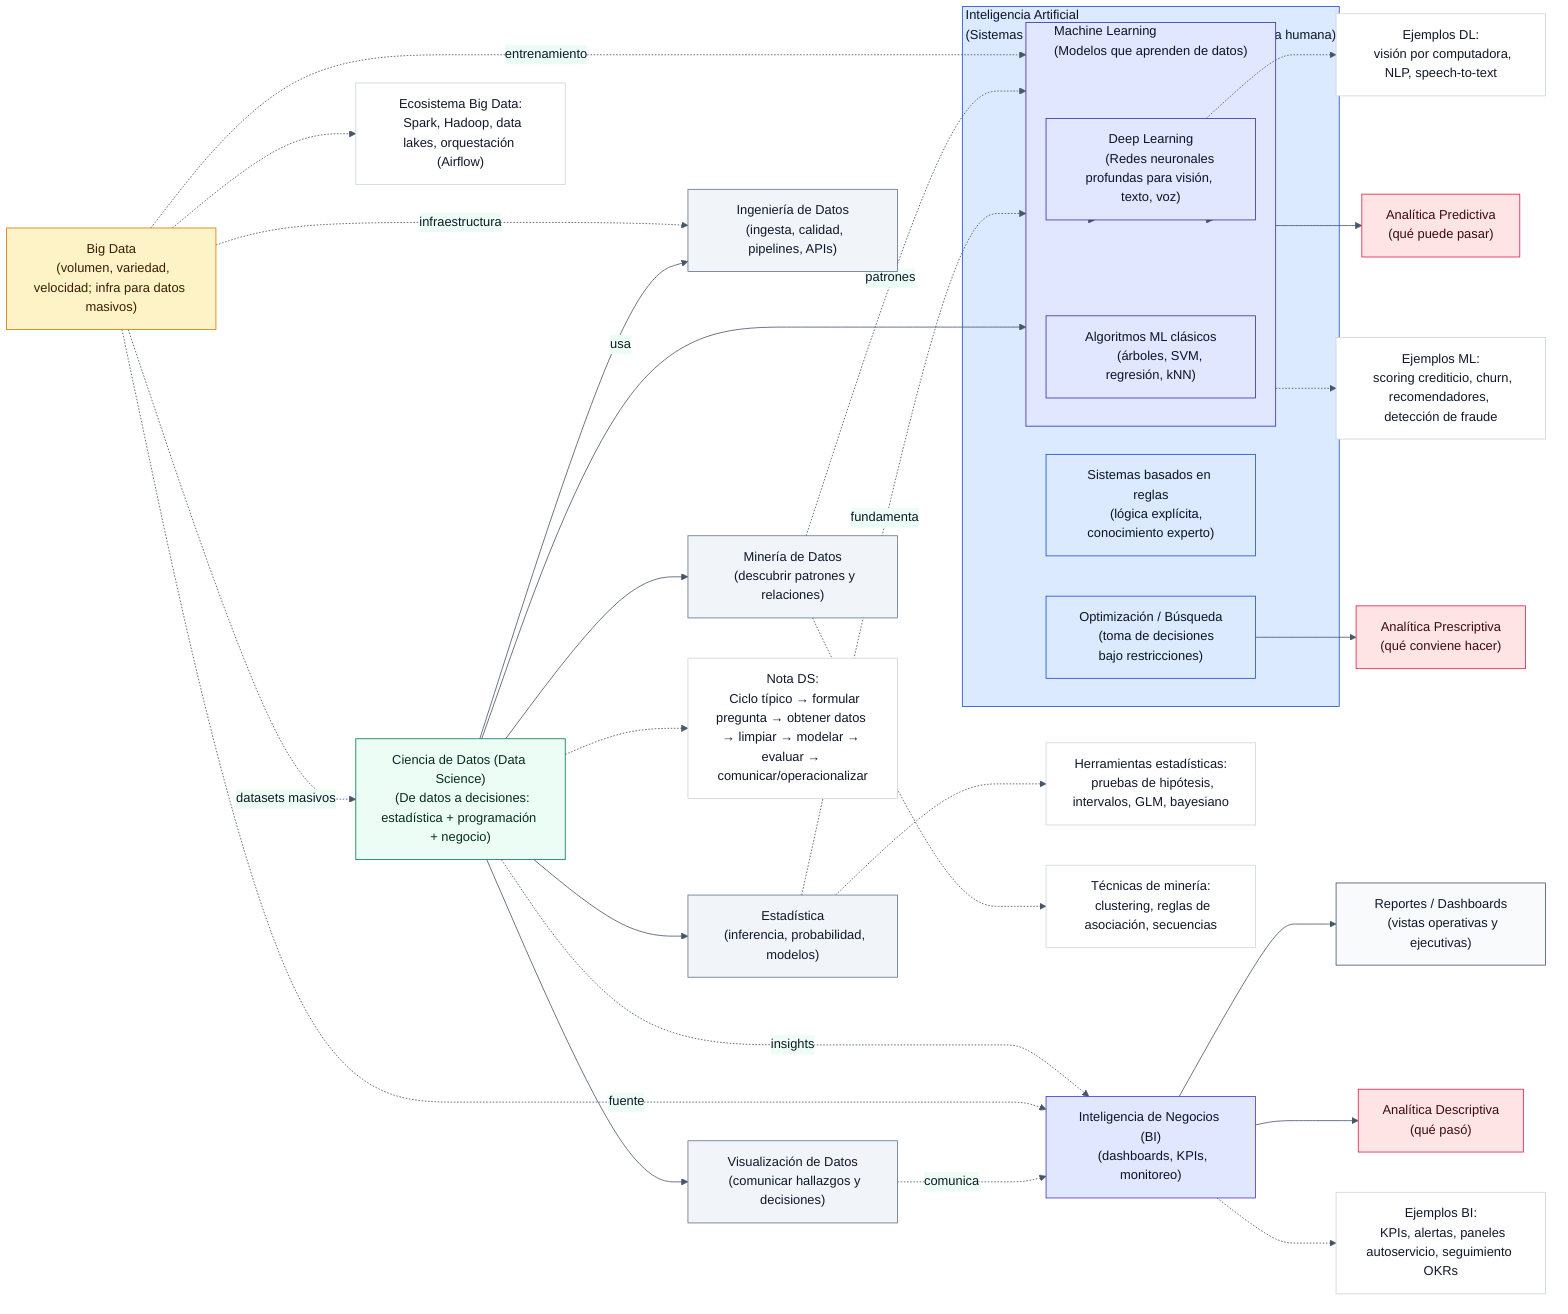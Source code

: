 %%{init: {
  "theme": "base",
  "themeVariables": {
    "primaryColor": "#EEF2FF",
    "primaryBorderColor": "#3730A3",
    "primaryTextColor": "#111827",
    "secondaryColor": "#ECFDF5",
    "tertiaryColor": "#FFF7ED",
    "lineColor": "#475569",
    "textColor": "#0F172A",
    "clusterBkg": "#F8FAFC",
    "clusterBorder": "#94A3B8"
  }
}}%%

flowchart LR
  %% --- IA y subcampos ---
  subgraph IA["Inteligencia Artificial
  (Sistemas que realizan tareas propias de la inteligencia humana)"]
    direction TB
    subgraph ML["Machine Learning
    (Modelos que aprenden de datos)"]
      direction TB
      DL["Deep Learning
      (Redes neuronales profundas para visión, texto, voz)"]
      MLc["Algoritmos ML clásicos
      (árboles, SVM, regresión, kNN)"]
    end
    RPA["Sistemas basados en reglas
    (lógica explícita, conocimiento experto)"]
    OPT["Optimización / Búsqueda
    (toma de decisiones bajo restricciones)"]
  end

  %% --- Ciencia de Datos y pilares ---
  DS["Ciencia de Datos (Data Science)
  (De datos a decisiones: estadística + programación + negocio)"]
  EST["Estadística
  (inferencia, probabilidad, modelos)"]
  DE["Ingeniería de Datos
  (ingesta, calidad, pipelines, APIs)"]
  VIS["Visualización de Datos
  (comunicar hallazgos y decisiones)"]
  DM["Minería de Datos
  (descubrir patrones y relaciones)"]

  %% --- Big Data y BI ---
  BD["Big Data
  (volumen, variedad, velocidad; infra para datos masivos)"]
  BI["Inteligencia de Negocios (BI)
  (dashboards, KPIs, monitoreo)"]
  REP["Reportes / Dashboards
  (vistas operativas y ejecutivas)"]

  %% --- Ejes analíticos ---
  DESC["Analítica Descriptiva
  (qué pasó)"]
  PRED["Analítica Predictiva
  (qué puede pasar)"]
  PRES["Analítica Prescriptiva
  (qué conviene hacer)"]

  %% Jerarquías
  IA --> ML
  ML --> DL

  %% Pilares de DS
  DS --> EST
  DS --> DE
  DS --> VIS
  DS --> DM

  %% Conexiones
  DS -->|usa| ML
  EST -.->|fundamenta| ML
  DM -.->|patrones| ML
  VIS -.->|comunica| BI

  %% Big Data como habilitador
  BD -.->|infraestructura| DE
  BD -.->|datasets masivos| DS
  BD -.->|entrenamiento| ML
  BD -.->|fuente| BI

  %% BI como capa de decisión
  BI --> REP
  DS -.->|insights| BI

  %% Ejes analíticos
  BI --> DESC
  ML --> PRED
  OPT --> PRES

  %% ====== NOTAS / EJEMPLOS ======
  DS_NOTE["Nota DS:
  Ciclo típico → formular pregunta → obtener datos → limpiar → modelar → evaluar → comunicar/operacionalizar"]
  ML_EX["Ejemplos ML:
  scoring crediticio, churn, recomendadores, detección de fraude"]
  DL_EX["Ejemplos DL:
  visión por computadora, NLP, speech-to-text"]
  BI_EX["Ejemplos BI:
  KPIs, alertas, paneles autoservicio, seguimiento OKRs"]
  BD_EX["Ecosistema Big Data:
  Spark, Hadoop, data lakes, orquestación (Airflow)"]
  EST_EX["Herramientas estadísticas:
  pruebas de hipótesis, intervalos, GLM, bayesiano"]
  DM_EX["Técnicas de minería:
  clustering, reglas de asociación, secuencias"]

  DS -.-> DS_NOTE
  ML -.-> ML_EX
  DL -.-> DL_EX
  BI -.-> BI_EX
  BD -.-> BD_EX
  EST -.-> EST_EX
  DM -.-> DM_EX

  %% ====== ESTILO / COLORES ======
  classDef ia        fill:#DBEAFE,stroke:#1D4ED8,color:#0B1324;
  classDef ml        fill:#E0E7FF,stroke:#3730A3,color:#0B1324;
  classDef ds        fill:#ECFDF5,stroke:#047857,color:#052E1B;
  classDef support   fill:#F1F5F9,stroke:#64748B,color:#0F172A;
  classDef bigdata   fill:#FEF3C7,stroke:#D97706,color:#3B1D02;
  classDef bi        fill:#E0E7FF,stroke:#4338CA,color:#0B1324;
  classDef outputs   fill:#F8FAFC,stroke:#475569,color:#0F172A;
  classDef analytics fill:#FFE4E6,stroke:#E11D48,color:#3B0A0E;
  classDef note      fill:#FFFFFF,stroke:#CBD5E1,color:#0F172A;

  class IA,RPA,OPT ia;
  class ML,DL,MLc ml;
  class DS ds;
  class EST,DE,VIS,DM support;
  class BD bigdata;
  class BI bi;
  class REP outputs;
  class DESC,PRED,PRES analytics;

  class DS_NOTE,ML_EX,DL_EX,BI_EX,BD_EX,EST_EX,DM_EX note;